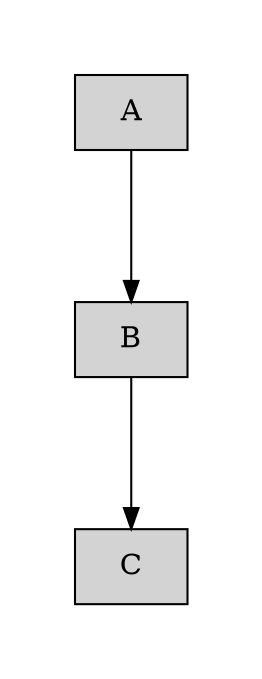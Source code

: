 digraph Defaults {
  graph [pad="0.5", nodesep="0.25"];
  node [shape=box, style=filled, fillcolor=lightgray];
  edge [weight=2, minlen=2];

  A; B; C;
  A -> B;
  B -> C [weight=3];
}
